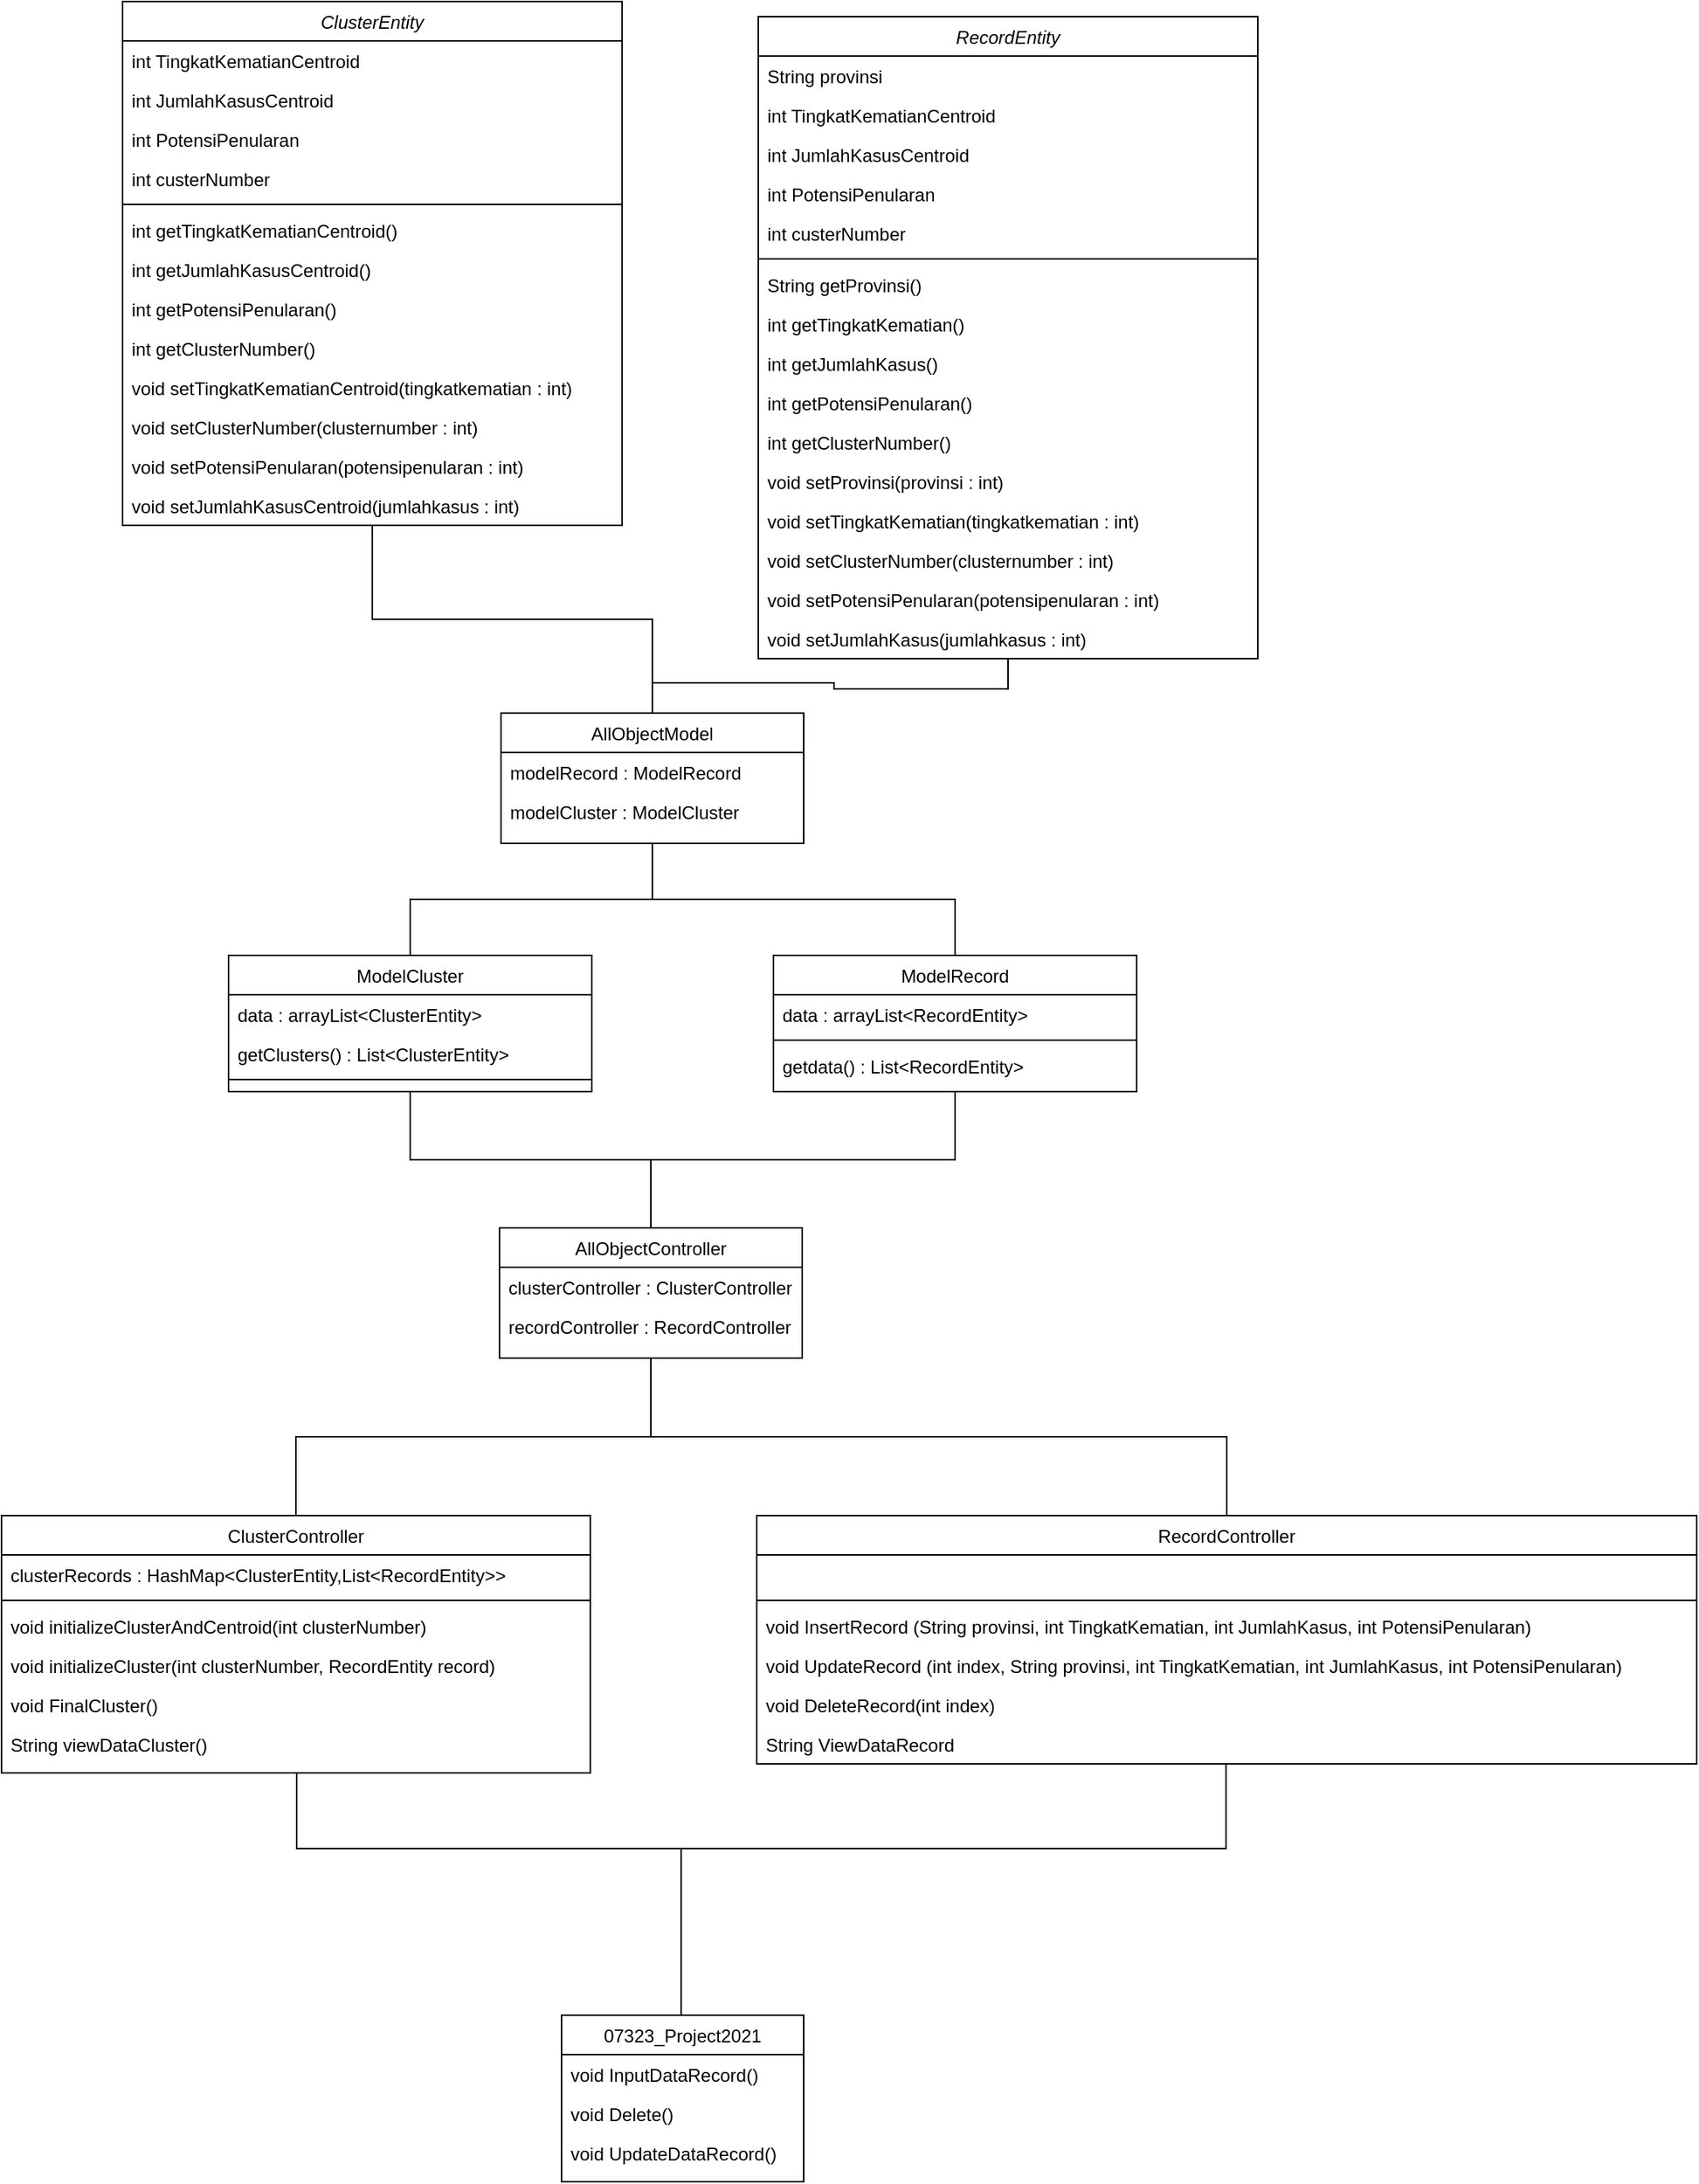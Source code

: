 <mxfile version="15.4.0" type="device"><diagram id="C5RBs43oDa-KdzZeNtuy" name="Page-1"><mxGraphModel dx="1673" dy="2183" grid="1" gridSize="10" guides="1" tooltips="1" connect="1" arrows="1" fold="1" page="1" pageScale="1" pageWidth="827" pageHeight="1169" math="0" shadow="0"><root><mxCell id="WIyWlLk6GJQsqaUBKTNV-0"/><mxCell id="WIyWlLk6GJQsqaUBKTNV-1" parent="WIyWlLk6GJQsqaUBKTNV-0"/><mxCell id="zkfFHV4jXpPFQw0GAbJ--0" value="ClusterEntity" style="swimlane;fontStyle=2;align=center;verticalAlign=top;childLayout=stackLayout;horizontal=1;startSize=26;horizontalStack=0;resizeParent=1;resizeLast=0;collapsible=1;marginBottom=0;rounded=0;shadow=0;strokeWidth=1;" parent="WIyWlLk6GJQsqaUBKTNV-1" vertex="1"><mxGeometry x="370" y="-1040" width="330" height="346" as="geometry"><mxRectangle x="140" y="-310" width="160" height="26" as="alternateBounds"/></mxGeometry></mxCell><mxCell id="zkfFHV4jXpPFQw0GAbJ--1" value="int TingkatKematianCentroid" style="text;align=left;verticalAlign=top;spacingLeft=4;spacingRight=4;overflow=hidden;rotatable=0;points=[[0,0.5],[1,0.5]];portConstraint=eastwest;fontColor=default;labelBackgroundColor=none;fontFamily=Helvetica;" parent="zkfFHV4jXpPFQw0GAbJ--0" vertex="1"><mxGeometry y="26" width="330" height="26" as="geometry"/></mxCell><mxCell id="zkfFHV4jXpPFQw0GAbJ--2" value="int JumlahKasusCentroid" style="text;align=left;verticalAlign=top;spacingLeft=4;spacingRight=4;overflow=hidden;rotatable=0;points=[[0,0.5],[1,0.5]];portConstraint=eastwest;rounded=0;shadow=0;html=0;" parent="zkfFHV4jXpPFQw0GAbJ--0" vertex="1"><mxGeometry y="52" width="330" height="26" as="geometry"/></mxCell><mxCell id="G57LVQaWL_eCsxzIi7uo-0" value="int PotensiPenularan" style="text;align=left;verticalAlign=top;spacingLeft=4;spacingRight=4;overflow=hidden;rotatable=0;points=[[0,0.5],[1,0.5]];portConstraint=eastwest;rounded=0;shadow=0;html=0;" vertex="1" parent="zkfFHV4jXpPFQw0GAbJ--0"><mxGeometry y="78" width="330" height="26" as="geometry"/></mxCell><mxCell id="zkfFHV4jXpPFQw0GAbJ--3" value="int custerNumber" style="text;align=left;verticalAlign=top;spacingLeft=4;spacingRight=4;overflow=hidden;rotatable=0;points=[[0,0.5],[1,0.5]];portConstraint=eastwest;rounded=0;shadow=0;html=0;" parent="zkfFHV4jXpPFQw0GAbJ--0" vertex="1"><mxGeometry y="104" width="330" height="26" as="geometry"/></mxCell><mxCell id="zkfFHV4jXpPFQw0GAbJ--4" value="" style="line;html=1;strokeWidth=1;align=left;verticalAlign=middle;spacingTop=-1;spacingLeft=3;spacingRight=3;rotatable=0;labelPosition=right;points=[];portConstraint=eastwest;" parent="zkfFHV4jXpPFQw0GAbJ--0" vertex="1"><mxGeometry y="130" width="330" height="8" as="geometry"/></mxCell><mxCell id="zkfFHV4jXpPFQw0GAbJ--5" value="int getTingkatKematianCentroid()" style="text;align=left;verticalAlign=top;spacingLeft=4;spacingRight=4;overflow=hidden;rotatable=0;points=[[0,0.5],[1,0.5]];portConstraint=eastwest;" parent="zkfFHV4jXpPFQw0GAbJ--0" vertex="1"><mxGeometry y="138" width="330" height="26" as="geometry"/></mxCell><mxCell id="G57LVQaWL_eCsxzIi7uo-1" value="int getJumlahKasusCentroid()" style="text;align=left;verticalAlign=top;spacingLeft=4;spacingRight=4;overflow=hidden;rotatable=0;points=[[0,0.5],[1,0.5]];portConstraint=eastwest;" vertex="1" parent="zkfFHV4jXpPFQw0GAbJ--0"><mxGeometry y="164" width="330" height="26" as="geometry"/></mxCell><mxCell id="G57LVQaWL_eCsxzIi7uo-2" value="int getPotensiPenularan()" style="text;align=left;verticalAlign=top;spacingLeft=4;spacingRight=4;overflow=hidden;rotatable=0;points=[[0,0.5],[1,0.5]];portConstraint=eastwest;" vertex="1" parent="zkfFHV4jXpPFQw0GAbJ--0"><mxGeometry y="190" width="330" height="26" as="geometry"/></mxCell><mxCell id="G57LVQaWL_eCsxzIi7uo-3" value="int getClusterNumber()" style="text;align=left;verticalAlign=top;spacingLeft=4;spacingRight=4;overflow=hidden;rotatable=0;points=[[0,0.5],[1,0.5]];portConstraint=eastwest;" vertex="1" parent="zkfFHV4jXpPFQw0GAbJ--0"><mxGeometry y="216" width="330" height="26" as="geometry"/></mxCell><mxCell id="G57LVQaWL_eCsxzIi7uo-4" value="void setTingkatKematianCentroid(tingkatkematian : int)" style="text;align=left;verticalAlign=top;spacingLeft=4;spacingRight=4;overflow=hidden;rotatable=0;points=[[0,0.5],[1,0.5]];portConstraint=eastwest;" vertex="1" parent="zkfFHV4jXpPFQw0GAbJ--0"><mxGeometry y="242" width="330" height="26" as="geometry"/></mxCell><mxCell id="G57LVQaWL_eCsxzIi7uo-5" value="void setClusterNumber(clusternumber : int)" style="text;align=left;verticalAlign=top;spacingLeft=4;spacingRight=4;overflow=hidden;rotatable=0;points=[[0,0.5],[1,0.5]];portConstraint=eastwest;" vertex="1" parent="zkfFHV4jXpPFQw0GAbJ--0"><mxGeometry y="268" width="330" height="26" as="geometry"/></mxCell><mxCell id="G57LVQaWL_eCsxzIi7uo-6" value="void setPotensiPenularan(potensipenularan : int)" style="text;align=left;verticalAlign=top;spacingLeft=4;spacingRight=4;overflow=hidden;rotatable=0;points=[[0,0.5],[1,0.5]];portConstraint=eastwest;" vertex="1" parent="zkfFHV4jXpPFQw0GAbJ--0"><mxGeometry y="294" width="330" height="26" as="geometry"/></mxCell><mxCell id="G57LVQaWL_eCsxzIi7uo-7" value="void setJumlahKasusCentroid(jumlahkasus : int)" style="text;align=left;verticalAlign=top;spacingLeft=4;spacingRight=4;overflow=hidden;rotatable=0;points=[[0,0.5],[1,0.5]];portConstraint=eastwest;" vertex="1" parent="zkfFHV4jXpPFQw0GAbJ--0"><mxGeometry y="320" width="330" height="26" as="geometry"/></mxCell><mxCell id="G57LVQaWL_eCsxzIi7uo-86" style="edgeStyle=orthogonalEdgeStyle;rounded=0;orthogonalLoop=1;jettySize=auto;html=1;fontFamily=Helvetica;fontColor=default;endArrow=none;endFill=0;" edge="1" parent="WIyWlLk6GJQsqaUBKTNV-1" source="zkfFHV4jXpPFQw0GAbJ--6" target="G57LVQaWL_eCsxzIi7uo-64"><mxGeometry relative="1" as="geometry"><Array as="points"><mxPoint x="739" y="180"/><mxPoint x="485" y="180"/></Array></mxGeometry></mxCell><mxCell id="G57LVQaWL_eCsxzIi7uo-87" style="edgeStyle=orthogonalEdgeStyle;rounded=0;orthogonalLoop=1;jettySize=auto;html=1;fontFamily=Helvetica;fontColor=default;endArrow=none;endFill=0;" edge="1" parent="WIyWlLk6GJQsqaUBKTNV-1" source="zkfFHV4jXpPFQw0GAbJ--6" target="G57LVQaWL_eCsxzIi7uo-59"><mxGeometry relative="1" as="geometry"><Array as="points"><mxPoint x="739" y="180"/><mxPoint x="1099" y="180"/></Array></mxGeometry></mxCell><mxCell id="zkfFHV4jXpPFQw0GAbJ--6" value="07323_Project2021" style="swimlane;fontStyle=0;align=center;verticalAlign=top;childLayout=stackLayout;horizontal=1;startSize=26;horizontalStack=0;resizeParent=1;resizeLast=0;collapsible=1;marginBottom=0;rounded=0;shadow=0;strokeWidth=1;" parent="WIyWlLk6GJQsqaUBKTNV-1" vertex="1"><mxGeometry x="660" y="290" width="160" height="110" as="geometry"><mxRectangle x="130" y="380" width="160" height="26" as="alternateBounds"/></mxGeometry></mxCell><mxCell id="zkfFHV4jXpPFQw0GAbJ--8" value="void InputDataRecord()" style="text;align=left;verticalAlign=top;spacingLeft=4;spacingRight=4;overflow=hidden;rotatable=0;points=[[0,0.5],[1,0.5]];portConstraint=eastwest;rounded=0;shadow=0;html=0;" parent="zkfFHV4jXpPFQw0GAbJ--6" vertex="1"><mxGeometry y="26" width="160" height="26" as="geometry"/></mxCell><mxCell id="zkfFHV4jXpPFQw0GAbJ--7" value="void Delete()" style="text;align=left;verticalAlign=top;spacingLeft=4;spacingRight=4;overflow=hidden;rotatable=0;points=[[0,0.5],[1,0.5]];portConstraint=eastwest;" parent="zkfFHV4jXpPFQw0GAbJ--6" vertex="1"><mxGeometry y="52" width="160" height="26" as="geometry"/></mxCell><mxCell id="G57LVQaWL_eCsxzIi7uo-83" value="void UpdateDataRecord()" style="text;align=left;verticalAlign=top;spacingLeft=4;spacingRight=4;overflow=hidden;rotatable=0;points=[[0,0.5],[1,0.5]];portConstraint=eastwest;rounded=0;shadow=0;html=0;" vertex="1" parent="zkfFHV4jXpPFQw0GAbJ--6"><mxGeometry y="78" width="160" height="26" as="geometry"/></mxCell><mxCell id="G57LVQaWL_eCsxzIi7uo-74" style="edgeStyle=orthogonalEdgeStyle;rounded=0;orthogonalLoop=1;jettySize=auto;html=1;fontFamily=Helvetica;fontColor=default;endArrow=none;endFill=0;" edge="1" parent="WIyWlLk6GJQsqaUBKTNV-1" source="zkfFHV4jXpPFQw0GAbJ--13" target="zkfFHV4jXpPFQw0GAbJ--0"><mxGeometry relative="1" as="geometry"/></mxCell><mxCell id="G57LVQaWL_eCsxzIi7uo-75" style="edgeStyle=orthogonalEdgeStyle;rounded=0;orthogonalLoop=1;jettySize=auto;html=1;fontFamily=Helvetica;fontColor=default;endArrow=none;endFill=0;" edge="1" parent="WIyWlLk6GJQsqaUBKTNV-1" source="zkfFHV4jXpPFQw0GAbJ--13" target="G57LVQaWL_eCsxzIi7uo-8"><mxGeometry relative="1" as="geometry"/></mxCell><mxCell id="zkfFHV4jXpPFQw0GAbJ--13" value="AllObjectModel" style="swimlane;fontStyle=0;align=center;verticalAlign=top;childLayout=stackLayout;horizontal=1;startSize=26;horizontalStack=0;resizeParent=1;resizeLast=0;collapsible=1;marginBottom=0;rounded=0;shadow=0;strokeWidth=1;" parent="WIyWlLk6GJQsqaUBKTNV-1" vertex="1"><mxGeometry x="620" y="-570" width="200" height="86" as="geometry"><mxRectangle x="340" y="380" width="170" height="26" as="alternateBounds"/></mxGeometry></mxCell><mxCell id="zkfFHV4jXpPFQw0GAbJ--14" value="modelRecord : ModelRecord" style="text;align=left;verticalAlign=top;spacingLeft=4;spacingRight=4;overflow=hidden;rotatable=0;points=[[0,0.5],[1,0.5]];portConstraint=eastwest;" parent="zkfFHV4jXpPFQw0GAbJ--13" vertex="1"><mxGeometry y="26" width="200" height="26" as="geometry"/></mxCell><mxCell id="G57LVQaWL_eCsxzIi7uo-38" value="modelCluster : ModelCluster" style="text;align=left;verticalAlign=top;spacingLeft=4;spacingRight=4;overflow=hidden;rotatable=0;points=[[0,0.5],[1,0.5]];portConstraint=eastwest;" vertex="1" parent="zkfFHV4jXpPFQw0GAbJ--13"><mxGeometry y="52" width="200" height="26" as="geometry"/></mxCell><mxCell id="G57LVQaWL_eCsxzIi7uo-8" value="RecordEntity" style="swimlane;fontStyle=2;align=center;verticalAlign=top;childLayout=stackLayout;horizontal=1;startSize=26;horizontalStack=0;resizeParent=1;resizeLast=0;collapsible=1;marginBottom=0;rounded=0;shadow=0;strokeWidth=1;" vertex="1" parent="WIyWlLk6GJQsqaUBKTNV-1"><mxGeometry x="790" y="-1030" width="330" height="424" as="geometry"><mxRectangle x="499" y="-310" width="160" height="26" as="alternateBounds"/></mxGeometry></mxCell><mxCell id="G57LVQaWL_eCsxzIi7uo-22" value="String provinsi" style="text;align=left;verticalAlign=top;spacingLeft=4;spacingRight=4;overflow=hidden;rotatable=0;points=[[0,0.5],[1,0.5]];portConstraint=eastwest;fontColor=default;labelBackgroundColor=none;fontFamily=Helvetica;" vertex="1" parent="G57LVQaWL_eCsxzIi7uo-8"><mxGeometry y="26" width="330" height="26" as="geometry"/></mxCell><mxCell id="G57LVQaWL_eCsxzIi7uo-9" value="int TingkatKematianCentroid" style="text;align=left;verticalAlign=top;spacingLeft=4;spacingRight=4;overflow=hidden;rotatable=0;points=[[0,0.5],[1,0.5]];portConstraint=eastwest;fontColor=default;labelBackgroundColor=none;fontFamily=Helvetica;" vertex="1" parent="G57LVQaWL_eCsxzIi7uo-8"><mxGeometry y="52" width="330" height="26" as="geometry"/></mxCell><mxCell id="G57LVQaWL_eCsxzIi7uo-10" value="int JumlahKasusCentroid" style="text;align=left;verticalAlign=top;spacingLeft=4;spacingRight=4;overflow=hidden;rotatable=0;points=[[0,0.5],[1,0.5]];portConstraint=eastwest;rounded=0;shadow=0;html=0;" vertex="1" parent="G57LVQaWL_eCsxzIi7uo-8"><mxGeometry y="78" width="330" height="26" as="geometry"/></mxCell><mxCell id="G57LVQaWL_eCsxzIi7uo-11" value="int PotensiPenularan" style="text;align=left;verticalAlign=top;spacingLeft=4;spacingRight=4;overflow=hidden;rotatable=0;points=[[0,0.5],[1,0.5]];portConstraint=eastwest;rounded=0;shadow=0;html=0;" vertex="1" parent="G57LVQaWL_eCsxzIi7uo-8"><mxGeometry y="104" width="330" height="26" as="geometry"/></mxCell><mxCell id="G57LVQaWL_eCsxzIi7uo-12" value="int custerNumber" style="text;align=left;verticalAlign=top;spacingLeft=4;spacingRight=4;overflow=hidden;rotatable=0;points=[[0,0.5],[1,0.5]];portConstraint=eastwest;rounded=0;shadow=0;html=0;" vertex="1" parent="G57LVQaWL_eCsxzIi7uo-8"><mxGeometry y="130" width="330" height="26" as="geometry"/></mxCell><mxCell id="G57LVQaWL_eCsxzIi7uo-13" value="" style="line;html=1;strokeWidth=1;align=left;verticalAlign=middle;spacingTop=-1;spacingLeft=3;spacingRight=3;rotatable=0;labelPosition=right;points=[];portConstraint=eastwest;" vertex="1" parent="G57LVQaWL_eCsxzIi7uo-8"><mxGeometry y="156" width="330" height="8" as="geometry"/></mxCell><mxCell id="G57LVQaWL_eCsxzIi7uo-23" value="String getProvinsi()" style="text;align=left;verticalAlign=top;spacingLeft=4;spacingRight=4;overflow=hidden;rotatable=0;points=[[0,0.5],[1,0.5]];portConstraint=eastwest;" vertex="1" parent="G57LVQaWL_eCsxzIi7uo-8"><mxGeometry y="164" width="330" height="26" as="geometry"/></mxCell><mxCell id="G57LVQaWL_eCsxzIi7uo-14" value="int getTingkatKematian()" style="text;align=left;verticalAlign=top;spacingLeft=4;spacingRight=4;overflow=hidden;rotatable=0;points=[[0,0.5],[1,0.5]];portConstraint=eastwest;" vertex="1" parent="G57LVQaWL_eCsxzIi7uo-8"><mxGeometry y="190" width="330" height="26" as="geometry"/></mxCell><mxCell id="G57LVQaWL_eCsxzIi7uo-15" value="int getJumlahKasus()" style="text;align=left;verticalAlign=top;spacingLeft=4;spacingRight=4;overflow=hidden;rotatable=0;points=[[0,0.5],[1,0.5]];portConstraint=eastwest;" vertex="1" parent="G57LVQaWL_eCsxzIi7uo-8"><mxGeometry y="216" width="330" height="26" as="geometry"/></mxCell><mxCell id="G57LVQaWL_eCsxzIi7uo-16" value="int getPotensiPenularan()" style="text;align=left;verticalAlign=top;spacingLeft=4;spacingRight=4;overflow=hidden;rotatable=0;points=[[0,0.5],[1,0.5]];portConstraint=eastwest;" vertex="1" parent="G57LVQaWL_eCsxzIi7uo-8"><mxGeometry y="242" width="330" height="26" as="geometry"/></mxCell><mxCell id="G57LVQaWL_eCsxzIi7uo-17" value="int getClusterNumber()" style="text;align=left;verticalAlign=top;spacingLeft=4;spacingRight=4;overflow=hidden;rotatable=0;points=[[0,0.5],[1,0.5]];portConstraint=eastwest;" vertex="1" parent="G57LVQaWL_eCsxzIi7uo-8"><mxGeometry y="268" width="330" height="26" as="geometry"/></mxCell><mxCell id="G57LVQaWL_eCsxzIi7uo-24" value="void setProvinsi(provinsi : int)" style="text;align=left;verticalAlign=top;spacingLeft=4;spacingRight=4;overflow=hidden;rotatable=0;points=[[0,0.5],[1,0.5]];portConstraint=eastwest;" vertex="1" parent="G57LVQaWL_eCsxzIi7uo-8"><mxGeometry y="294" width="330" height="26" as="geometry"/></mxCell><mxCell id="G57LVQaWL_eCsxzIi7uo-18" value="void setTingkatKematian(tingkatkematian : int)" style="text;align=left;verticalAlign=top;spacingLeft=4;spacingRight=4;overflow=hidden;rotatable=0;points=[[0,0.5],[1,0.5]];portConstraint=eastwest;" vertex="1" parent="G57LVQaWL_eCsxzIi7uo-8"><mxGeometry y="320" width="330" height="26" as="geometry"/></mxCell><mxCell id="G57LVQaWL_eCsxzIi7uo-19" value="void setClusterNumber(clusternumber : int)" style="text;align=left;verticalAlign=top;spacingLeft=4;spacingRight=4;overflow=hidden;rotatable=0;points=[[0,0.5],[1,0.5]];portConstraint=eastwest;" vertex="1" parent="G57LVQaWL_eCsxzIi7uo-8"><mxGeometry y="346" width="330" height="26" as="geometry"/></mxCell><mxCell id="G57LVQaWL_eCsxzIi7uo-20" value="void setPotensiPenularan(potensipenularan : int)" style="text;align=left;verticalAlign=top;spacingLeft=4;spacingRight=4;overflow=hidden;rotatable=0;points=[[0,0.5],[1,0.5]];portConstraint=eastwest;" vertex="1" parent="G57LVQaWL_eCsxzIi7uo-8"><mxGeometry y="372" width="330" height="26" as="geometry"/></mxCell><mxCell id="G57LVQaWL_eCsxzIi7uo-21" value="void setJumlahKasus(jumlahkasus : int)" style="text;align=left;verticalAlign=top;spacingLeft=4;spacingRight=4;overflow=hidden;rotatable=0;points=[[0,0.5],[1,0.5]];portConstraint=eastwest;" vertex="1" parent="G57LVQaWL_eCsxzIi7uo-8"><mxGeometry y="398" width="330" height="26" as="geometry"/></mxCell><mxCell id="G57LVQaWL_eCsxzIi7uo-40" style="edgeStyle=orthogonalEdgeStyle;rounded=0;orthogonalLoop=1;jettySize=auto;html=1;fontFamily=Helvetica;fontColor=default;endArrow=none;endFill=0;" edge="1" parent="WIyWlLk6GJQsqaUBKTNV-1" source="G57LVQaWL_eCsxzIi7uo-26" target="zkfFHV4jXpPFQw0GAbJ--13"><mxGeometry relative="1" as="geometry"/></mxCell><mxCell id="G57LVQaWL_eCsxzIi7uo-26" value="ModelRecord" style="swimlane;fontStyle=0;align=center;verticalAlign=top;childLayout=stackLayout;horizontal=1;startSize=26;horizontalStack=0;resizeParent=1;resizeLast=0;collapsible=1;marginBottom=0;rounded=0;shadow=0;strokeWidth=1;" vertex="1" parent="WIyWlLk6GJQsqaUBKTNV-1"><mxGeometry x="800" y="-410" width="240" height="90" as="geometry"><mxRectangle x="470" y="120" width="170" height="26" as="alternateBounds"/></mxGeometry></mxCell><mxCell id="G57LVQaWL_eCsxzIi7uo-27" value="data : arrayList&lt;RecordEntity&gt;" style="text;align=left;verticalAlign=top;spacingLeft=4;spacingRight=4;overflow=hidden;rotatable=0;points=[[0,0.5],[1,0.5]];portConstraint=eastwest;" vertex="1" parent="G57LVQaWL_eCsxzIi7uo-26"><mxGeometry y="26" width="240" height="26" as="geometry"/></mxCell><mxCell id="G57LVQaWL_eCsxzIi7uo-28" value="" style="line;html=1;strokeWidth=1;align=left;verticalAlign=middle;spacingTop=-1;spacingLeft=3;spacingRight=3;rotatable=0;labelPosition=right;points=[];portConstraint=eastwest;" vertex="1" parent="G57LVQaWL_eCsxzIi7uo-26"><mxGeometry y="52" width="240" height="8" as="geometry"/></mxCell><mxCell id="G57LVQaWL_eCsxzIi7uo-33" value="getdata() : List&lt;RecordEntity&gt;" style="text;align=left;verticalAlign=top;spacingLeft=4;spacingRight=4;overflow=hidden;rotatable=0;points=[[0,0.5],[1,0.5]];portConstraint=eastwest;" vertex="1" parent="G57LVQaWL_eCsxzIi7uo-26"><mxGeometry y="60" width="240" height="26" as="geometry"/></mxCell><mxCell id="G57LVQaWL_eCsxzIi7uo-82" style="edgeStyle=orthogonalEdgeStyle;rounded=0;orthogonalLoop=1;jettySize=auto;html=1;fontFamily=Helvetica;fontColor=default;endArrow=none;endFill=0;" edge="1" parent="WIyWlLk6GJQsqaUBKTNV-1" source="G57LVQaWL_eCsxzIi7uo-34" target="zkfFHV4jXpPFQw0GAbJ--13"><mxGeometry relative="1" as="geometry"/></mxCell><mxCell id="G57LVQaWL_eCsxzIi7uo-34" value="ModelCluster" style="swimlane;fontStyle=0;align=center;verticalAlign=top;childLayout=stackLayout;horizontal=1;startSize=26;horizontalStack=0;resizeParent=1;resizeLast=0;collapsible=1;marginBottom=0;rounded=0;shadow=0;strokeWidth=1;" vertex="1" parent="WIyWlLk6GJQsqaUBKTNV-1"><mxGeometry x="440" y="-410" width="240" height="90" as="geometry"><mxRectangle x="120" y="120" width="170" height="26" as="alternateBounds"/></mxGeometry></mxCell><mxCell id="G57LVQaWL_eCsxzIi7uo-35" value="data : arrayList&lt;ClusterEntity&gt;" style="text;align=left;verticalAlign=top;spacingLeft=4;spacingRight=4;overflow=hidden;rotatable=0;points=[[0,0.5],[1,0.5]];portConstraint=eastwest;" vertex="1" parent="G57LVQaWL_eCsxzIi7uo-34"><mxGeometry y="26" width="240" height="26" as="geometry"/></mxCell><mxCell id="G57LVQaWL_eCsxzIi7uo-37" value="getClusters() : List&lt;ClusterEntity&gt;" style="text;align=left;verticalAlign=top;spacingLeft=4;spacingRight=4;overflow=hidden;rotatable=0;points=[[0,0.5],[1,0.5]];portConstraint=eastwest;" vertex="1" parent="G57LVQaWL_eCsxzIi7uo-34"><mxGeometry y="52" width="240" height="26" as="geometry"/></mxCell><mxCell id="G57LVQaWL_eCsxzIi7uo-36" value="" style="line;html=1;strokeWidth=1;align=left;verticalAlign=middle;spacingTop=-1;spacingLeft=3;spacingRight=3;rotatable=0;labelPosition=right;points=[];portConstraint=eastwest;" vertex="1" parent="G57LVQaWL_eCsxzIi7uo-34"><mxGeometry y="78" width="240" height="8" as="geometry"/></mxCell><mxCell id="G57LVQaWL_eCsxzIi7uo-88" style="edgeStyle=orthogonalEdgeStyle;rounded=0;orthogonalLoop=1;jettySize=auto;html=1;fontFamily=Helvetica;fontColor=default;endArrow=none;endFill=0;" edge="1" parent="WIyWlLk6GJQsqaUBKTNV-1" source="G57LVQaWL_eCsxzIi7uo-55" target="G57LVQaWL_eCsxzIi7uo-26"><mxGeometry relative="1" as="geometry"/></mxCell><mxCell id="G57LVQaWL_eCsxzIi7uo-90" style="edgeStyle=orthogonalEdgeStyle;rounded=0;orthogonalLoop=1;jettySize=auto;html=1;fontFamily=Helvetica;fontColor=default;endArrow=none;endFill=0;" edge="1" parent="WIyWlLk6GJQsqaUBKTNV-1" source="G57LVQaWL_eCsxzIi7uo-55" target="G57LVQaWL_eCsxzIi7uo-34"><mxGeometry relative="1" as="geometry"/></mxCell><mxCell id="G57LVQaWL_eCsxzIi7uo-55" value="AllObjectController" style="swimlane;fontStyle=0;align=center;verticalAlign=top;childLayout=stackLayout;horizontal=1;startSize=26;horizontalStack=0;resizeParent=1;resizeLast=0;collapsible=1;marginBottom=0;rounded=0;shadow=0;strokeWidth=1;" vertex="1" parent="WIyWlLk6GJQsqaUBKTNV-1"><mxGeometry x="619" y="-230" width="200" height="86" as="geometry"><mxRectangle x="340" y="380" width="170" height="26" as="alternateBounds"/></mxGeometry></mxCell><mxCell id="G57LVQaWL_eCsxzIi7uo-56" value="clusterController : ClusterController" style="text;align=left;verticalAlign=top;spacingLeft=4;spacingRight=4;overflow=hidden;rotatable=0;points=[[0,0.5],[1,0.5]];portConstraint=eastwest;" vertex="1" parent="G57LVQaWL_eCsxzIi7uo-55"><mxGeometry y="26" width="200" height="26" as="geometry"/></mxCell><mxCell id="G57LVQaWL_eCsxzIi7uo-57" value="recordController : RecordController" style="text;align=left;verticalAlign=top;spacingLeft=4;spacingRight=4;overflow=hidden;rotatable=0;points=[[0,0.5],[1,0.5]];portConstraint=eastwest;" vertex="1" parent="G57LVQaWL_eCsxzIi7uo-55"><mxGeometry y="52" width="200" height="26" as="geometry"/></mxCell><mxCell id="G57LVQaWL_eCsxzIi7uo-58" style="edgeStyle=orthogonalEdgeStyle;rounded=0;orthogonalLoop=1;jettySize=auto;html=1;fontFamily=Helvetica;fontColor=default;endArrow=none;endFill=0;" edge="1" source="G57LVQaWL_eCsxzIi7uo-59" target="G57LVQaWL_eCsxzIi7uo-55" parent="WIyWlLk6GJQsqaUBKTNV-1"><mxGeometry relative="1" as="geometry"/></mxCell><mxCell id="G57LVQaWL_eCsxzIi7uo-59" value="RecordController" style="swimlane;fontStyle=0;align=center;verticalAlign=top;childLayout=stackLayout;horizontal=1;startSize=26;horizontalStack=0;resizeParent=1;resizeLast=0;collapsible=1;marginBottom=0;rounded=0;shadow=0;strokeWidth=1;" vertex="1" parent="WIyWlLk6GJQsqaUBKTNV-1"><mxGeometry x="789" y="-40" width="621" height="164" as="geometry"><mxRectangle x="340" y="380" width="170" height="26" as="alternateBounds"/></mxGeometry></mxCell><mxCell id="G57LVQaWL_eCsxzIi7uo-60" value=" " style="text;align=left;verticalAlign=top;spacingLeft=4;spacingRight=4;overflow=hidden;rotatable=0;points=[[0,0.5],[1,0.5]];portConstraint=eastwest;" vertex="1" parent="G57LVQaWL_eCsxzIi7uo-59"><mxGeometry y="26" width="621" height="26" as="geometry"/></mxCell><mxCell id="G57LVQaWL_eCsxzIi7uo-61" value="" style="line;html=1;strokeWidth=1;align=left;verticalAlign=middle;spacingTop=-1;spacingLeft=3;spacingRight=3;rotatable=0;labelPosition=right;points=[];portConstraint=eastwest;" vertex="1" parent="G57LVQaWL_eCsxzIi7uo-59"><mxGeometry y="52" width="621" height="8" as="geometry"/></mxCell><mxCell id="G57LVQaWL_eCsxzIi7uo-62" value="void InsertRecord (String provinsi, int TingkatKematian, int JumlahKasus, int PotensiPenularan)" style="text;align=left;verticalAlign=top;spacingLeft=4;spacingRight=4;overflow=hidden;rotatable=0;points=[[0,0.5],[1,0.5]];portConstraint=eastwest;" vertex="1" parent="G57LVQaWL_eCsxzIi7uo-59"><mxGeometry y="60" width="621" height="26" as="geometry"/></mxCell><mxCell id="G57LVQaWL_eCsxzIi7uo-68" value="void UpdateRecord (int index, String provinsi, int TingkatKematian, int JumlahKasus, int PotensiPenularan)" style="text;align=left;verticalAlign=top;spacingLeft=4;spacingRight=4;overflow=hidden;rotatable=0;points=[[0,0.5],[1,0.5]];portConstraint=eastwest;" vertex="1" parent="G57LVQaWL_eCsxzIi7uo-59"><mxGeometry y="86" width="621" height="26" as="geometry"/></mxCell><mxCell id="G57LVQaWL_eCsxzIi7uo-69" value="void DeleteRecord(int index)" style="text;align=left;verticalAlign=top;spacingLeft=4;spacingRight=4;overflow=hidden;rotatable=0;points=[[0,0.5],[1,0.5]];portConstraint=eastwest;" vertex="1" parent="G57LVQaWL_eCsxzIi7uo-59"><mxGeometry y="112" width="621" height="26" as="geometry"/></mxCell><mxCell id="G57LVQaWL_eCsxzIi7uo-70" value="String ViewDataRecord" style="text;align=left;verticalAlign=top;spacingLeft=4;spacingRight=4;overflow=hidden;rotatable=0;points=[[0,0.5],[1,0.5]];portConstraint=eastwest;" vertex="1" parent="G57LVQaWL_eCsxzIi7uo-59"><mxGeometry y="138" width="621" height="26" as="geometry"/></mxCell><mxCell id="G57LVQaWL_eCsxzIi7uo-63" style="edgeStyle=orthogonalEdgeStyle;rounded=0;orthogonalLoop=1;jettySize=auto;html=1;entryX=0.5;entryY=1;entryDx=0;entryDy=0;fontFamily=Helvetica;fontColor=default;endArrow=none;endFill=0;" edge="1" source="G57LVQaWL_eCsxzIi7uo-64" target="G57LVQaWL_eCsxzIi7uo-55" parent="WIyWlLk6GJQsqaUBKTNV-1"><mxGeometry relative="1" as="geometry"/></mxCell><mxCell id="G57LVQaWL_eCsxzIi7uo-64" value="ClusterController" style="swimlane;fontStyle=0;align=center;verticalAlign=top;childLayout=stackLayout;horizontal=1;startSize=26;horizontalStack=0;resizeParent=1;resizeLast=0;collapsible=1;marginBottom=0;rounded=0;shadow=0;strokeWidth=1;" vertex="1" parent="WIyWlLk6GJQsqaUBKTNV-1"><mxGeometry x="290" y="-40" width="389" height="170" as="geometry"><mxRectangle x="340" y="380" width="170" height="26" as="alternateBounds"/></mxGeometry></mxCell><mxCell id="G57LVQaWL_eCsxzIi7uo-65" value="clusterRecords : HashMap&lt;ClusterEntity,List&lt;RecordEntity&gt;&gt;" style="text;align=left;verticalAlign=top;spacingLeft=4;spacingRight=4;overflow=hidden;rotatable=0;points=[[0,0.5],[1,0.5]];portConstraint=eastwest;" vertex="1" parent="G57LVQaWL_eCsxzIi7uo-64"><mxGeometry y="26" width="389" height="26" as="geometry"/></mxCell><mxCell id="G57LVQaWL_eCsxzIi7uo-66" value="" style="line;html=1;strokeWidth=1;align=left;verticalAlign=middle;spacingTop=-1;spacingLeft=3;spacingRight=3;rotatable=0;labelPosition=right;points=[];portConstraint=eastwest;" vertex="1" parent="G57LVQaWL_eCsxzIi7uo-64"><mxGeometry y="52" width="389" height="8" as="geometry"/></mxCell><mxCell id="G57LVQaWL_eCsxzIi7uo-67" value="void initializeClusterAndCentroid(int clusterNumber)" style="text;align=left;verticalAlign=top;spacingLeft=4;spacingRight=4;overflow=hidden;rotatable=0;points=[[0,0.5],[1,0.5]];portConstraint=eastwest;" vertex="1" parent="G57LVQaWL_eCsxzIi7uo-64"><mxGeometry y="60" width="389" height="26" as="geometry"/></mxCell><mxCell id="G57LVQaWL_eCsxzIi7uo-71" value="void initializeCluster(int clusterNumber, RecordEntity record)" style="text;align=left;verticalAlign=top;spacingLeft=4;spacingRight=4;overflow=hidden;rotatable=0;points=[[0,0.5],[1,0.5]];portConstraint=eastwest;" vertex="1" parent="G57LVQaWL_eCsxzIi7uo-64"><mxGeometry y="86" width="389" height="26" as="geometry"/></mxCell><mxCell id="G57LVQaWL_eCsxzIi7uo-72" value="void FinalCluster()" style="text;align=left;verticalAlign=top;spacingLeft=4;spacingRight=4;overflow=hidden;rotatable=0;points=[[0,0.5],[1,0.5]];portConstraint=eastwest;" vertex="1" parent="G57LVQaWL_eCsxzIi7uo-64"><mxGeometry y="112" width="389" height="26" as="geometry"/></mxCell><mxCell id="G57LVQaWL_eCsxzIi7uo-73" value="String viewDataCluster()" style="text;align=left;verticalAlign=top;spacingLeft=4;spacingRight=4;overflow=hidden;rotatable=0;points=[[0,0.5],[1,0.5]];portConstraint=eastwest;" vertex="1" parent="G57LVQaWL_eCsxzIi7uo-64"><mxGeometry y="138" width="389" height="26" as="geometry"/></mxCell></root></mxGraphModel></diagram></mxfile>